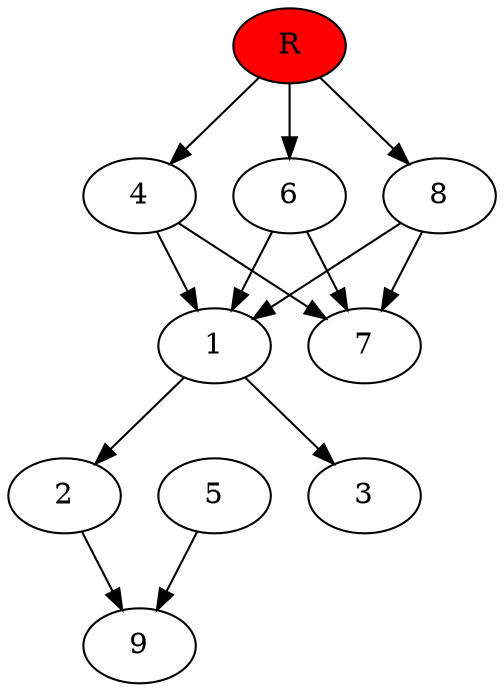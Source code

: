 digraph prb60652 {
	1
	2
	3
	4
	5
	6
	7
	8
	R [fillcolor="#ff0000" style=filled]
	1 -> 2
	1 -> 3
	2 -> 9
	4 -> 1
	4 -> 7
	5 -> 9
	6 -> 1
	6 -> 7
	8 -> 1
	8 -> 7
	R -> 4
	R -> 6
	R -> 8
}
